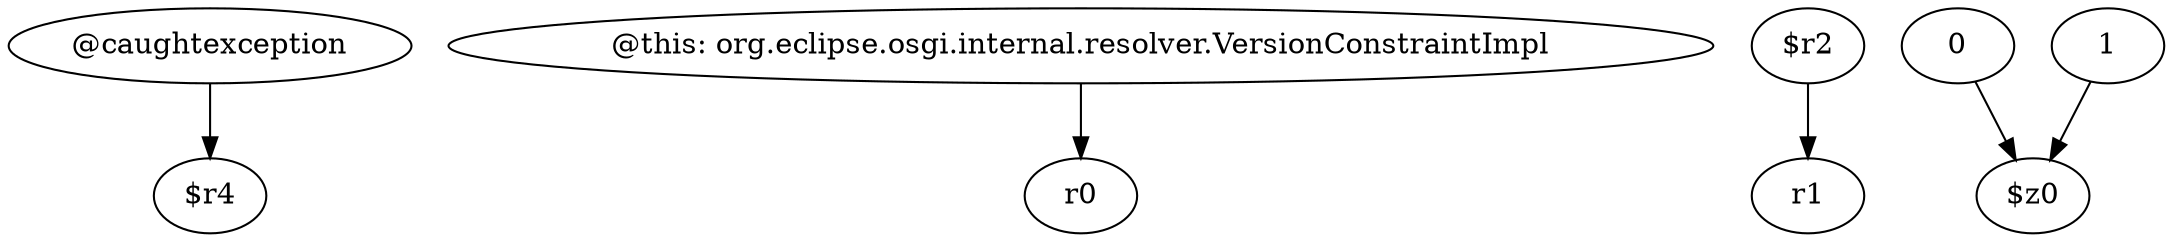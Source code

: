 digraph g {
0[label="@caughtexception"]
1[label="$r4"]
0->1[label=""]
2[label="@this: org.eclipse.osgi.internal.resolver.VersionConstraintImpl"]
3[label="r0"]
2->3[label=""]
4[label="$r2"]
5[label="r1"]
4->5[label=""]
6[label="0"]
7[label="$z0"]
6->7[label=""]
8[label="1"]
8->7[label=""]
}
